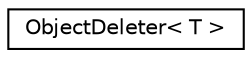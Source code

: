 digraph "Graphical Class Hierarchy"
{
 // LATEX_PDF_SIZE
  edge [fontname="Helvetica",fontsize="10",labelfontname="Helvetica",labelfontsize="10"];
  node [fontname="Helvetica",fontsize="10",shape=record];
  rankdir="LR";
  Node0 [label="ObjectDeleter\< T \>",height=0.2,width=0.4,color="black", fillcolor="white", style="filled",URL="$structacl_1_1detail_1_1_object_deleter.xhtml",tooltip="Construct to handle destruction of objects."];
}
